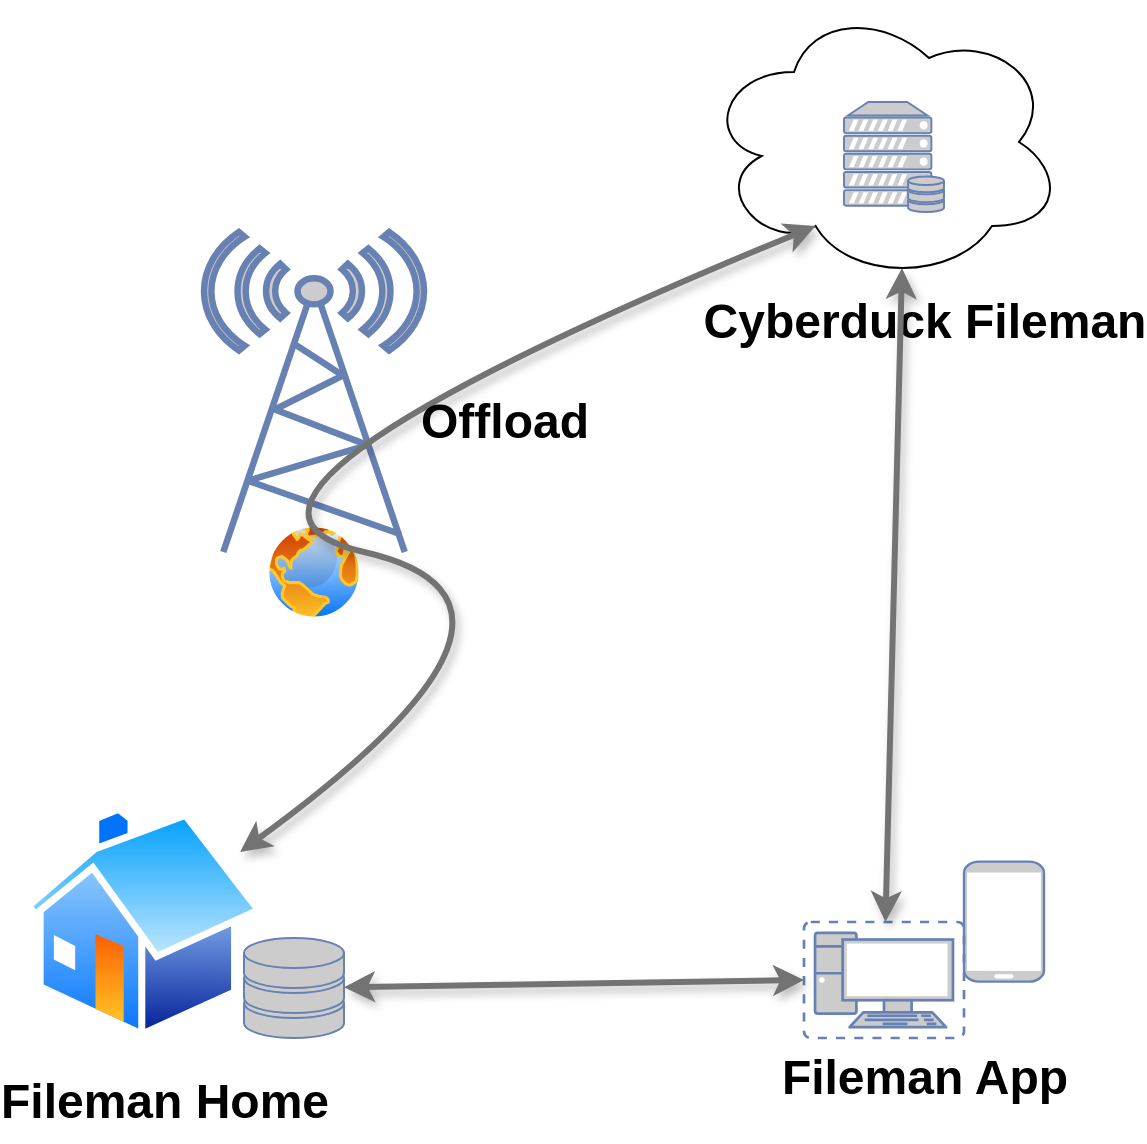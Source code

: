 <mxfile version="20.2.3" type="github">
  <diagram name="Page-1" id="80d4a630-b321-0f5e-ff81-c5a36ef4752d">
    <mxGraphModel dx="1452" dy="995" grid="1" gridSize="10" guides="1" tooltips="1" connect="1" arrows="1" fold="1" page="1" pageScale="1" pageWidth="1100" pageHeight="850" background="none" math="0" shadow="0">
      <root>
        <mxCell id="0" />
        <mxCell id="1" parent="0" />
        <mxCell id="Bey6XrJdhfMOv0rG3bet-1" value="" style="fontColor=#0066CC;verticalAlign=top;verticalLabelPosition=bottom;labelPosition=center;align=center;html=1;outlineConnect=0;fillColor=#CCCCCC;strokeColor=#6881B3;gradientColor=none;gradientDirection=north;strokeWidth=2;shape=mxgraph.networks.mobile;" vertex="1" parent="1">
          <mxGeometry x="690" y="499.8" width="40" height="60" as="geometry" />
        </mxCell>
        <mxCell id="Bey6XrJdhfMOv0rG3bet-2" value="" style="fontColor=#0066CC;verticalAlign=top;verticalLabelPosition=bottom;labelPosition=center;align=center;html=1;outlineConnect=0;fillColor=#CCCCCC;strokeColor=#6881B3;gradientColor=none;gradientDirection=north;strokeWidth=2;shape=mxgraph.networks.storage;" vertex="1" parent="1">
          <mxGeometry x="330" y="538" width="50" height="50" as="geometry" />
        </mxCell>
        <mxCell id="Bey6XrJdhfMOv0rG3bet-3" value="" style="fontColor=#0066CC;verticalAlign=top;verticalLabelPosition=bottom;labelPosition=center;align=center;html=1;outlineConnect=0;fillColor=#CCCCCC;strokeColor=#6881B3;gradientColor=none;gradientDirection=north;strokeWidth=2;shape=mxgraph.networks.virtual_pc;" vertex="1" parent="1">
          <mxGeometry x="610" y="530" width="80" height="58" as="geometry" />
        </mxCell>
        <mxCell id="Bey6XrJdhfMOv0rG3bet-4" value="" style="fontColor=#0066CC;verticalAlign=top;verticalLabelPosition=bottom;labelPosition=center;align=center;html=1;outlineConnect=0;fillColor=#CCCCCC;strokeColor=#6881B3;gradientColor=none;gradientDirection=north;strokeWidth=2;shape=mxgraph.networks.radio_tower;" vertex="1" parent="1">
          <mxGeometry x="310" y="185" width="110" height="160" as="geometry" />
        </mxCell>
        <mxCell id="Bey6XrJdhfMOv0rG3bet-9" value="" style="ellipse;shape=cloud;whiteSpace=wrap;html=1;" vertex="1" parent="1">
          <mxGeometry x="560" y="70" width="180" height="140" as="geometry" />
        </mxCell>
        <mxCell id="Bey6XrJdhfMOv0rG3bet-8" value="" style="aspect=fixed;perimeter=ellipsePerimeter;html=1;align=center;shadow=0;dashed=0;spacingTop=3;image;image=img/lib/active_directory/home.svg;" vertex="1" parent="1">
          <mxGeometry x="220" y="471.6" width="120" height="116.4" as="geometry" />
        </mxCell>
        <mxCell id="Bey6XrJdhfMOv0rG3bet-5" value="" style="fontColor=#0066CC;verticalAlign=top;verticalLabelPosition=bottom;labelPosition=center;align=center;html=1;outlineConnect=0;fillColor=#CCCCCC;strokeColor=#6881B3;gradientColor=none;gradientDirection=north;strokeWidth=2;shape=mxgraph.networks.server_storage;" vertex="1" parent="1">
          <mxGeometry x="630" y="120" width="50" height="55" as="geometry" />
        </mxCell>
        <mxCell id="Bey6XrJdhfMOv0rG3bet-13" value="Fileman Home" style="text;strokeColor=none;fillColor=none;html=1;fontSize=24;fontStyle=1;verticalAlign=middle;align=center;" vertex="1" parent="1">
          <mxGeometry x="240" y="600" width="100" height="40" as="geometry" />
        </mxCell>
        <mxCell id="Bey6XrJdhfMOv0rG3bet-14" value="Cyberduck Fileman" style="text;strokeColor=none;fillColor=none;html=1;fontSize=24;fontStyle=1;verticalAlign=middle;align=center;" vertex="1" parent="1">
          <mxGeometry x="620" y="210" width="100" height="40" as="geometry" />
        </mxCell>
        <mxCell id="Bey6XrJdhfMOv0rG3bet-15" value="" style="aspect=fixed;perimeter=ellipsePerimeter;html=1;align=center;shadow=0;dashed=0;spacingTop=3;image;image=img/lib/active_directory/internet_globe.svg;" vertex="1" parent="1">
          <mxGeometry x="340" y="330" width="50" height="50" as="geometry" />
        </mxCell>
        <mxCell id="Bey6XrJdhfMOv0rG3bet-16" value="" style="endArrow=classic;html=1;entryX=0.31;entryY=0.8;entryDx=0;entryDy=0;entryPerimeter=0;shadow=1;strokeWidth=3;strokeColor=#737373;endFill=1;curved=1;startArrow=classic;startFill=1;" edge="1" parent="1" source="Bey6XrJdhfMOv0rG3bet-8" target="Bey6XrJdhfMOv0rG3bet-9">
          <mxGeometry width="50" height="50" relative="1" as="geometry">
            <mxPoint x="470" y="480" as="sourcePoint" />
            <mxPoint x="520" y="430" as="targetPoint" />
            <Array as="points">
              <mxPoint x="500" y="370" />
              <mxPoint x="280" y="320" />
            </Array>
          </mxGeometry>
        </mxCell>
        <mxCell id="Bey6XrJdhfMOv0rG3bet-20" value="Offload" style="text;strokeColor=none;fillColor=none;html=1;fontSize=24;fontStyle=1;verticalAlign=middle;align=center;" vertex="1" parent="1">
          <mxGeometry x="410" y="260" width="100" height="40" as="geometry" />
        </mxCell>
        <mxCell id="Bey6XrJdhfMOv0rG3bet-21" value="Fileman App" style="text;strokeColor=none;fillColor=none;html=1;fontSize=24;fontStyle=1;verticalAlign=middle;align=center;" vertex="1" parent="1">
          <mxGeometry x="620" y="588" width="100" height="40" as="geometry" />
        </mxCell>
        <mxCell id="Bey6XrJdhfMOv0rG3bet-22" value="" style="endArrow=classic;startArrow=classic;html=1;shadow=1;strokeColor=#737373;strokeWidth=3;curved=1;entryX=0;entryY=0.5;entryDx=0;entryDy=0;entryPerimeter=0;" edge="1" parent="1" source="Bey6XrJdhfMOv0rG3bet-2" target="Bey6XrJdhfMOv0rG3bet-3">
          <mxGeometry width="50" height="50" relative="1" as="geometry">
            <mxPoint x="440" y="590" as="sourcePoint" />
            <mxPoint x="490" y="540" as="targetPoint" />
          </mxGeometry>
        </mxCell>
        <mxCell id="Bey6XrJdhfMOv0rG3bet-23" value="" style="endArrow=classic;startArrow=classic;html=1;shadow=1;strokeColor=#737373;strokeWidth=3;curved=1;entryX=0.55;entryY=0.95;entryDx=0;entryDy=0;entryPerimeter=0;" edge="1" parent="1" source="Bey6XrJdhfMOv0rG3bet-3" target="Bey6XrJdhfMOv0rG3bet-9">
          <mxGeometry width="50" height="50" relative="1" as="geometry">
            <mxPoint x="630" y="410" as="sourcePoint" />
            <mxPoint x="680" y="360" as="targetPoint" />
          </mxGeometry>
        </mxCell>
      </root>
    </mxGraphModel>
  </diagram>
</mxfile>
